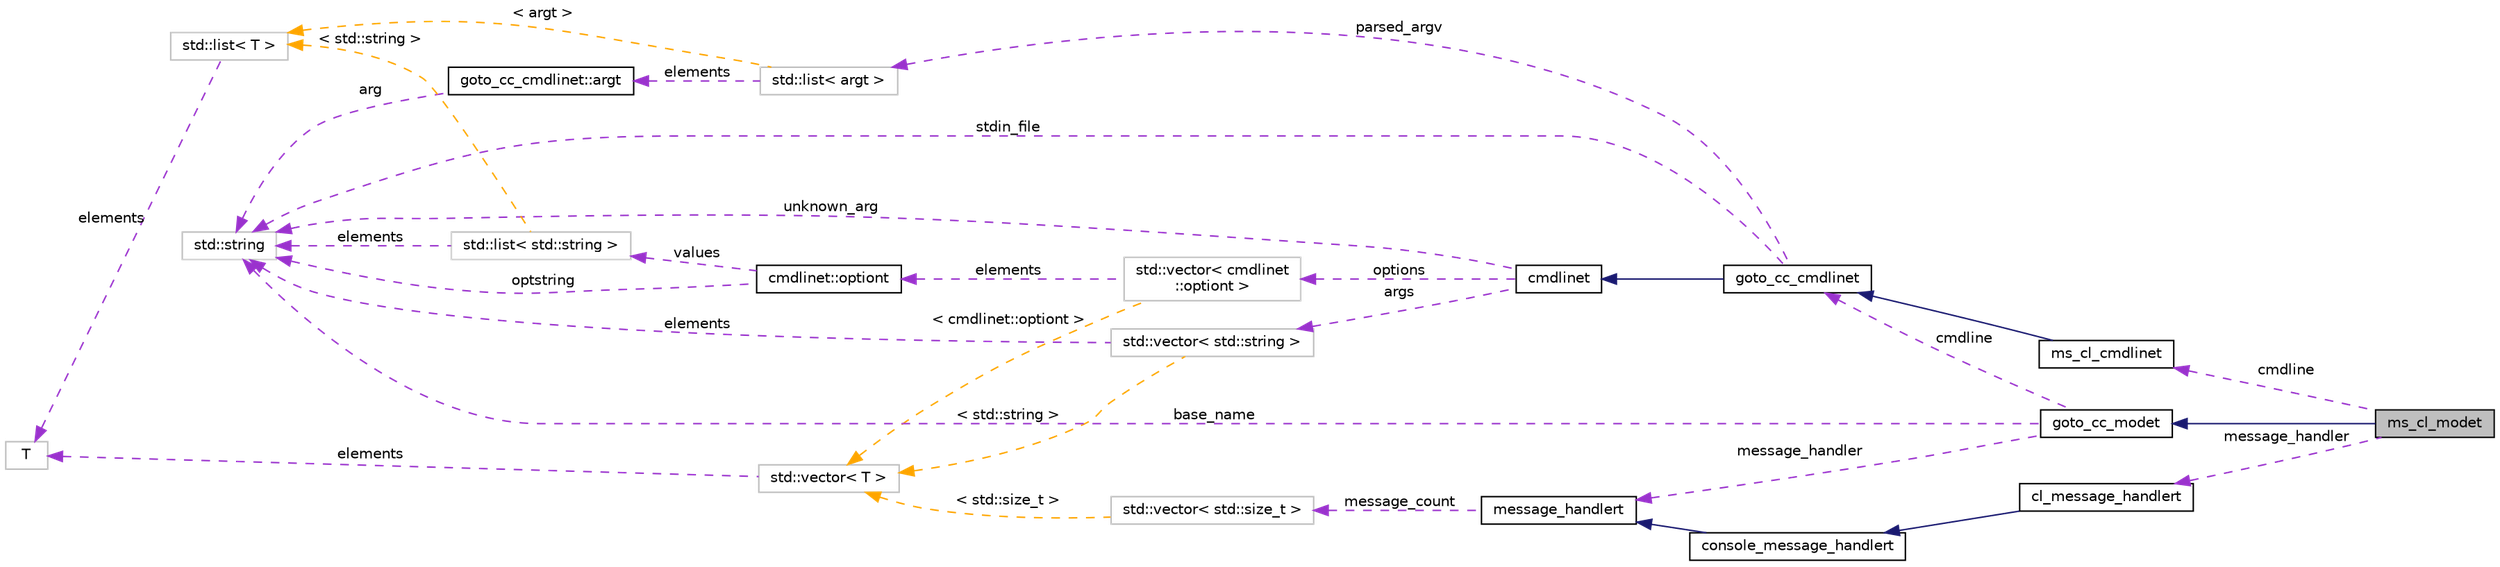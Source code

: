 digraph "ms_cl_modet"
{
 // LATEX_PDF_SIZE
  bgcolor="transparent";
  edge [fontname="Helvetica",fontsize="10",labelfontname="Helvetica",labelfontsize="10"];
  node [fontname="Helvetica",fontsize="10",shape=record];
  rankdir="LR";
  Node1 [label="ms_cl_modet",height=0.2,width=0.4,color="black", fillcolor="grey75", style="filled", fontcolor="black",tooltip=" "];
  Node2 -> Node1 [dir="back",color="midnightblue",fontsize="10",style="solid",fontname="Helvetica"];
  Node2 [label="goto_cc_modet",height=0.2,width=0.4,color="black",URL="$classgoto__cc__modet.html",tooltip=" "];
  Node3 -> Node2 [dir="back",color="darkorchid3",fontsize="10",style="dashed",label=" message_handler" ,fontname="Helvetica"];
  Node3 [label="message_handlert",height=0.2,width=0.4,color="black",URL="$classmessage__handlert.html",tooltip=" "];
  Node4 -> Node3 [dir="back",color="darkorchid3",fontsize="10",style="dashed",label=" message_count" ,fontname="Helvetica"];
  Node4 [label="std::vector\< std::size_t \>",height=0.2,width=0.4,color="grey75",tooltip=" "];
  Node5 -> Node4 [dir="back",color="orange",fontsize="10",style="dashed",label=" \< std::size_t \>" ,fontname="Helvetica"];
  Node5 [label="std::vector\< T \>",height=0.2,width=0.4,color="grey75",tooltip="STL class."];
  Node6 -> Node5 [dir="back",color="darkorchid3",fontsize="10",style="dashed",label=" elements" ,fontname="Helvetica"];
  Node6 [label="T",height=0.2,width=0.4,color="grey75",tooltip=" "];
  Node7 -> Node2 [dir="back",color="darkorchid3",fontsize="10",style="dashed",label=" cmdline" ,fontname="Helvetica"];
  Node7 [label="goto_cc_cmdlinet",height=0.2,width=0.4,color="black",URL="$classgoto__cc__cmdlinet.html",tooltip=" "];
  Node8 -> Node7 [dir="back",color="midnightblue",fontsize="10",style="solid",fontname="Helvetica"];
  Node8 [label="cmdlinet",height=0.2,width=0.4,color="black",URL="$classcmdlinet.html",tooltip=" "];
  Node9 -> Node8 [dir="back",color="darkorchid3",fontsize="10",style="dashed",label=" options" ,fontname="Helvetica"];
  Node9 [label="std::vector\< cmdlinet\l::optiont \>",height=0.2,width=0.4,color="grey75",tooltip=" "];
  Node10 -> Node9 [dir="back",color="darkorchid3",fontsize="10",style="dashed",label=" elements" ,fontname="Helvetica"];
  Node10 [label="cmdlinet::optiont",height=0.2,width=0.4,color="black",URL="$structcmdlinet_1_1optiont.html",tooltip=" "];
  Node11 -> Node10 [dir="back",color="darkorchid3",fontsize="10",style="dashed",label=" optstring" ,fontname="Helvetica"];
  Node11 [label="std::string",height=0.2,width=0.4,color="grey75",tooltip="STL class."];
  Node13 -> Node10 [dir="back",color="darkorchid3",fontsize="10",style="dashed",label=" values" ,fontname="Helvetica"];
  Node13 [label="std::list\< std::string \>",height=0.2,width=0.4,color="grey75",tooltip=" "];
  Node11 -> Node13 [dir="back",color="darkorchid3",fontsize="10",style="dashed",label=" elements" ,fontname="Helvetica"];
  Node14 -> Node13 [dir="back",color="orange",fontsize="10",style="dashed",label=" \< std::string \>" ,fontname="Helvetica"];
  Node14 [label="std::list\< T \>",height=0.2,width=0.4,color="grey75",tooltip="STL class."];
  Node6 -> Node14 [dir="back",color="darkorchid3",fontsize="10",style="dashed",label=" elements" ,fontname="Helvetica"];
  Node5 -> Node9 [dir="back",color="orange",fontsize="10",style="dashed",label=" \< cmdlinet::optiont \>" ,fontname="Helvetica"];
  Node11 -> Node8 [dir="back",color="darkorchid3",fontsize="10",style="dashed",label=" unknown_arg" ,fontname="Helvetica"];
  Node15 -> Node8 [dir="back",color="darkorchid3",fontsize="10",style="dashed",label=" args" ,fontname="Helvetica"];
  Node15 [label="std::vector\< std::string \>",height=0.2,width=0.4,color="grey75",tooltip=" "];
  Node11 -> Node15 [dir="back",color="darkorchid3",fontsize="10",style="dashed",label=" elements" ,fontname="Helvetica"];
  Node5 -> Node15 [dir="back",color="orange",fontsize="10",style="dashed",label=" \< std::string \>" ,fontname="Helvetica"];
  Node11 -> Node7 [dir="back",color="darkorchid3",fontsize="10",style="dashed",label=" stdin_file" ,fontname="Helvetica"];
  Node16 -> Node7 [dir="back",color="darkorchid3",fontsize="10",style="dashed",label=" parsed_argv" ,fontname="Helvetica"];
  Node16 [label="std::list\< argt \>",height=0.2,width=0.4,color="grey75",tooltip=" "];
  Node17 -> Node16 [dir="back",color="darkorchid3",fontsize="10",style="dashed",label=" elements" ,fontname="Helvetica"];
  Node17 [label="goto_cc_cmdlinet::argt",height=0.2,width=0.4,color="black",URL="$structgoto__cc__cmdlinet_1_1argt.html",tooltip=" "];
  Node11 -> Node17 [dir="back",color="darkorchid3",fontsize="10",style="dashed",label=" arg" ,fontname="Helvetica"];
  Node14 -> Node16 [dir="back",color="orange",fontsize="10",style="dashed",label=" \< argt \>" ,fontname="Helvetica"];
  Node11 -> Node2 [dir="back",color="darkorchid3",fontsize="10",style="dashed",label=" base_name" ,fontname="Helvetica"];
  Node18 -> Node1 [dir="back",color="darkorchid3",fontsize="10",style="dashed",label=" message_handler" ,fontname="Helvetica"];
  Node18 [label="cl_message_handlert",height=0.2,width=0.4,color="black",URL="$classcl__message__handlert.html",tooltip=" "];
  Node19 -> Node18 [dir="back",color="midnightblue",fontsize="10",style="solid",fontname="Helvetica"];
  Node19 [label="console_message_handlert",height=0.2,width=0.4,color="black",URL="$classconsole__message__handlert.html",tooltip=" "];
  Node3 -> Node19 [dir="back",color="midnightblue",fontsize="10",style="solid",fontname="Helvetica"];
  Node20 -> Node1 [dir="back",color="darkorchid3",fontsize="10",style="dashed",label=" cmdline" ,fontname="Helvetica"];
  Node20 [label="ms_cl_cmdlinet",height=0.2,width=0.4,color="black",URL="$classms__cl__cmdlinet.html",tooltip=" "];
  Node7 -> Node20 [dir="back",color="midnightblue",fontsize="10",style="solid",fontname="Helvetica"];
}
